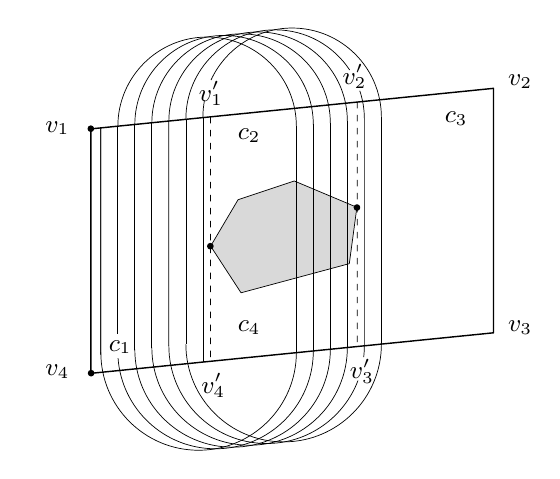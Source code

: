 
\definecolor{cD9D9D9}{RGB}{217,217,217}
\small

\def \globalscale {1.1}
\begin{tikzpicture}[y=0.80pt, x=0.80pt, yscale=-\globalscale, xscale=\globalscale, inner sep=0pt, outer sep=0pt]
\path[draw=black,line join=round,line width=0.512pt] (18.658,41.575) -- (183.987,24.928) -- (183.987,125.307) -- (18.658,141.954) -- (18.658,41.575) -- cycle;



\path[draw=black,fill=black,line join=round,line width=0.512pt] (18.644,40.437) .. controls (19.232,40.437) and (19.709,40.914) .. (19.709,41.503) .. controls (19.709,42.091) and (19.232,42.568) .. (18.644,42.568) .. controls (18.056,42.568) and (17.579,42.091) .. (17.579,41.503) .. controls (17.579,40.914) and (18.056,40.437) .. (18.644,40.437) -- cycle;



\path[draw=black,fill=cD9D9D9,line join=round,line width=0.256pt] (67.836,89.716) -- (79.101,70.652) -- (102.188,62.966) -- (127.894,73.776) -- (124.775,96.912) -- (80.321,108.871) -- (67.836,89.716) -- cycle;



\path[draw=black,fill=black,line join=round,line width=0.512pt] (18.758,140.809) .. controls (19.346,140.809) and (19.823,141.286) .. (19.823,141.874) .. controls (19.823,142.462) and (19.346,142.939) .. (18.758,142.939) .. controls (18.169,142.939) and (17.692,142.462) .. (17.692,141.874) .. controls (17.692,141.286) and (18.169,140.809) .. (18.758,140.809) -- cycle;



\path[cm={{1.0,0.0,0.0,1.0,(0.0,44.0)}}] (0.0,0.0) node[above right] () {$v_1$};



\path[cm={{1.0,0.0,0.0,1.0,(0.0,144.0)}}] (0.0,0.0) node[above right] () {$v_4$};



\path[cm={{1.0,0.0,0.0,1.0,(190.0,25.0)}}] (0.0,0.0) node[above right] () {$v_2$};



\path[cm={{1.0,0.0,0.0,1.0,(190.0,126.0)}}] (0.0,0.0) node[above right] () {$v_3$};



\path[fill=black,line join=round,line width=0.256pt] (67.951,41.968) -- (67.951,44.635) -- (67.631,44.635) -- (67.631,41.968) -- (67.951,41.968) -- cycle(67.951,47.302) -- (67.951,49.968) -- (67.631,49.968) -- (67.631,47.302) -- (67.951,47.302) -- cycle(67.951,52.635) -- (67.951,55.302) -- (67.631,55.302) -- (67.631,52.635) -- (67.951,52.635) -- cycle(67.951,57.968) -- (67.951,60.635) -- (67.631,60.635) -- (67.631,57.968) -- (67.951,57.968) -- cycle(67.951,63.302) -- (67.951,65.969) -- (67.631,65.969) -- (67.631,63.302) -- (67.951,63.302) -- cycle(67.951,68.635) -- (67.951,71.302) -- (67.631,71.302) -- (67.631,68.635) -- (67.951,68.635) -- cycle(67.951,73.969) -- (67.951,76.635) -- (67.631,76.635) -- (67.631,73.969) -- (67.951,73.969) -- cycle(67.951,79.302) -- (67.951,81.969) -- (67.631,81.969) -- (67.631,79.302) -- (67.951,79.302) -- cycle(67.951,84.635) -- (67.951,87.302) -- (67.631,87.302) -- (67.631,84.635) -- (67.951,84.635) -- cycle(67.951,89.969) -- (67.951,92.635) -- (67.631,92.635) -- (67.631,89.969) -- (67.951,89.969) -- cycle(67.951,95.302) -- (67.951,97.969) -- (67.631,97.969) -- (67.631,95.302) -- (67.951,95.302) -- cycle(67.951,100.635) -- (67.951,103.302) -- (67.631,103.302) -- (67.631,100.635) -- (67.951,100.635) -- cycle(67.951,105.969) -- (67.951,108.635) -- (67.631,108.635) -- (67.631,105.969) -- (67.951,105.969) -- cycle(67.951,111.302) -- (67.951,113.969) -- (67.631,113.969) -- (67.631,111.302) -- (67.951,111.302) -- cycle(67.951,116.635) -- (67.951,119.302) -- (67.631,119.302) -- (67.631,116.635) -- (67.951,116.635) -- cycle(67.951,121.969) -- (67.951,124.635) -- (67.631,124.635) -- (67.631,121.969) -- (67.951,121.969) -- cycle(67.951,127.302) -- (67.951,129.969) -- (67.631,129.969) -- (67.631,127.302) -- (67.951,127.302) -- cycle(67.951,132.635) -- (67.951,135.302) -- (67.631,135.302) -- (67.631,132.635) -- (67.951,132.635) -- cycle(67.951,36.635) -- (67.951,39.302) -- (67.631,39.302) -- (67.631,36.635) -- (67.951,36.635) -- cycle;



\path[draw=black,fill=black,line join=round,line width=0.512pt] (67.72,88.681) .. controls (68.308,88.681) and (68.785,89.158) .. (68.785,89.746) .. controls (68.785,90.335) and (68.308,90.812) .. (67.72,90.812) .. controls (67.131,90.812) and (66.654,90.335) .. (66.654,89.746) .. controls (66.654,89.158) and (67.131,88.681) .. (67.72,88.681) -- cycle;



\path[fill=black,line join=round,line width=0.256pt] (128.157,35.835) -- (128.157,38.502) -- (127.837,38.502) -- (127.837,35.835) -- (128.157,35.835) -- cycle(128.157,41.169) -- (128.157,43.835) -- (127.837,43.835) -- (127.837,41.169) -- (128.157,41.169) -- cycle(128.157,46.502) -- (128.157,49.169) -- (127.837,49.169) -- (127.837,46.502) -- (128.157,46.502) -- cycle(128.157,51.835) -- (128.157,54.502) -- (127.837,54.502) -- (127.837,51.835) -- (128.157,51.835) -- cycle(128.157,57.169) -- (128.157,59.835) -- (127.837,59.835) -- (127.837,57.169) -- (128.157,57.169) -- cycle(128.157,62.502) -- (128.157,65.169) -- (127.837,65.169) -- (127.837,62.502) -- (128.157,62.502) -- cycle(128.157,67.835) -- (128.157,70.502) -- (127.837,70.502) -- (127.837,67.835) -- (128.157,67.835) -- cycle(128.157,73.169) -- (128.157,75.835) -- (127.837,75.835) -- (127.837,73.169) -- (128.157,73.169) -- cycle(128.157,78.502) -- (128.157,81.169) -- (127.837,81.169) -- (127.837,78.502) -- (128.157,78.502) -- cycle(128.157,83.835) -- (128.157,86.502) -- (127.837,86.502) -- (127.837,83.835) -- (128.157,83.835) -- cycle(128.157,89.169) -- (128.157,91.835) -- (127.837,91.835) -- (127.837,89.169) -- (128.157,89.169) -- cycle(128.157,94.502) -- (128.157,97.169) -- (127.837,97.169) -- (127.837,94.502) -- (128.157,94.502) -- cycle(128.157,99.835) -- (128.157,102.502) -- (127.837,102.502) -- (127.837,99.835) -- (128.157,99.835) -- cycle(128.157,105.169) -- (128.157,107.835) -- (127.837,107.835) -- (127.837,105.169) -- (128.157,105.169) -- cycle(128.157,110.502) -- (128.157,113.169) -- (127.837,113.169) -- (127.837,110.502) -- (128.157,110.502) -- cycle(128.157,115.835) -- (128.157,118.502) -- (127.837,118.502) -- (127.837,115.835) -- (128.157,115.835) -- cycle(128.157,121.169) -- (128.157,123.835) -- (127.837,123.835) -- (127.837,121.169) -- (128.157,121.169) -- cycle(128.157,126.502) -- (128.157,129.169) -- (127.837,129.169) -- (127.837,126.502) -- (128.157,126.502) -- cycle(128.157,30.502) -- (128.157,33.169) -- (127.837,33.169) -- (127.837,30.502) -- (128.157,30.502) -- cycle;



\path[draw=black,fill=black,line join=round,line width=0.512pt] (127.925,72.799) .. controls (128.513,72.799) and (128.99,73.276) .. (128.99,73.864) .. controls (128.99,74.453) and (128.513,74.93) .. (127.925,74.93) .. controls (127.337,74.93) and (126.86,74.453) .. (126.86,73.864) .. controls (126.86,73.276) and (127.337,72.799) .. (127.925,72.799) -- cycle;



\path[cm={{1.0,0.0,0.0,1.0,(63.0,32.0)}}] (0.0,0.0) node[above right] () {$v_1'$};



\path[cm={{1.0,0.0,0.0,1.0,(64.0,152.0)}}] (0.0,0.0) node[above right] () {$v_4'$};



\path[cm={{1.0,0.0,0.0,1.0,(122.0,25.0)}}] (0.0,0.0) node[above right] () {$v_2'$};



\path[cm={{1.0,0.0,0.0,1.0,(125.0,146.0)}}] (0.0,0.0) node[above right] () {$v_3'$};



\path[cm={{1.0,0.0,0.0,1.0,(26.0,134.0)}}] (0.0,0.0) node[above right] () {$c_1$};



\path[cm={{1.0,0.0,0.0,1.0,(79.0,47.0)}}] (0.0,0.0) node[above right] () {$c_2$};



\path[cm={{1.0,0.0,0.0,1.0,(164.0,40.0)}}] (0.0,0.0) node[above right] () {$c_3$};



\path[cm={{1.0,0.0,0.0,1.0,(79.0,126.0)}}] (0.0,0.0) node[above right] () {$c_4$};



\path[draw=black,line join=round,line width=0.256pt] (22.753,41.042) -- (22.752,134.295);



\path[draw=black,line join=round,line width=0.256pt] (29.741,40.508) .. controls (29.741,20.268) and (46.15,3.859) .. (66.39,3.859) .. controls (86.63,3.859) and (103.039,20.268) .. (103.039,40.508);



\path[draw=black,line join=round,line width=0.256pt] (103.039,133.388) .. controls (103.039,155.558) and (85.066,173.531) .. (62.896,173.531) .. controls (40.725,173.531) and (22.753,155.558) .. (22.753,133.388);



\path[draw=black,line join=round,line width=0.256pt] (29.712,40.445) -- (29.712,125.677);



\path[draw=black,line join=round,line width=0.256pt] (103.039,40.4) -- (103.039,118.231);



\path[draw=black,line join=round,line width=0.256pt] (103.039,118.118) -- (103.039,133.546);



\path[draw=black,line join=round,line width=0.256pt] (43.689,38.873) -- (43.689,131.42);



\path[draw=black,line join=round,line width=0.256pt] (50.677,38.355) -- (50.678,130.701);



\path[draw=black,line join=round,line width=0.256pt] (57.666,37.687) -- (57.666,130.034);



\path[draw=black,line join=round,line width=0.256pt] (64.654,37.072) -- (64.654,137.121);



\path[draw=black,line join=round,line width=0.256pt] (109.999,132.786) .. controls (109.999,154.957) and (92.026,172.929) .. (69.856,172.929) .. controls (48.662,172.929) and (31.305,156.507) .. (29.816,135.691);



\path[draw=black,line join=round,line width=0.256pt] (109.999,39.548) -- (109.999,132.694);



\path[draw=black,line join=round,line width=0.256pt] (36.701,39.852) .. controls (36.701,19.611) and (53.11,3.202) .. (73.35,3.202) .. controls (93.59,3.202) and (109.999,19.611) .. (109.999,39.852);



\path[draw=black,line join=round,line width=0.256pt] (36.701,39.807) -- (36.701,132.259);



\path[draw=black,line join=round,line width=0.256pt] (22.753,41.042) -- (22.752,134.295);



\path[draw=black,line join=round,line width=0.256pt] (116.987,39.051) -- (116.987,132.197);



\path[draw=black,line join=round,line width=0.256pt] (43.689,39.203) .. controls (43.689,18.963) and (60.098,2.554) .. (80.338,2.554) .. controls (100.578,2.554) and (116.987,18.963) .. (116.987,39.203);



\path[draw=black,line join=round,line width=0.256pt] (123.975,38.233) -- (123.975,131.378);



\path[draw=black,line join=round,line width=0.256pt] (50.677,38.431) .. controls (50.677,18.191) and (67.086,1.782) .. (87.326,1.782) .. controls (107.566,1.782) and (123.975,18.191) .. (123.975,38.431);



\path[draw=black,line join=round,line width=0.256pt] (116.987,132.124) .. controls (116.987,154.294) and (99.014,172.267) .. (76.844,172.267) .. controls (54.674,172.267) and (36.701,154.294) .. (36.701,132.124);



\path[draw=black,line join=round,line width=0.256pt] (123.975,131.324) .. controls (123.975,153.495) and (106.003,171.468) .. (83.832,171.468) .. controls (61.662,171.468) and (43.689,153.495) .. (43.689,131.324);



\path[draw=black,line join=round,line width=0.256pt] (130.964,130.619) .. controls (130.964,132.199) and (130.872,133.759) .. (130.695,135.292);



\path[draw=black,line join=round,line width=0.256pt] (128.335,144.936) .. controls (122.569,160.038) and (107.947,170.762) .. (90.821,170.762) .. controls (68.65,170.762) and (50.677,152.789) .. (50.677,130.619);



\path[draw=black,line join=round,line width=0.256pt] (130.963,37.486) -- (130.964,130.632);



\path[draw=black,line join=round,line width=0.256pt] (57.666,37.549) .. controls (57.666,17.309) and (74.075,0.9) .. (94.315,0.9) .. controls (107.101,0.9) and (118.358,7.449) .. (124.916,17.374);



\path[draw=black,line join=round,line width=0.256pt] (129.082,25.926) .. controls (130.303,29.578) and (130.964,33.486) .. (130.964,37.549);



\path[draw=black,line join=round,line width=0.256pt] (137.952,129.953) .. controls (137.952,152.124) and (119.979,170.096) .. (97.809,170.096) .. controls (75.638,170.096) and (57.666,152.124) .. (57.666,129.953);



\path[draw=black,line join=round,line width=0.256pt] (137.952,36.742) -- (137.952,129.888);



\path[draw=black,line join=round,line width=0.256pt] (64.654,36.809) .. controls (64.654,34.426) and (64.882,32.095) .. (65.316,29.84);



\path[draw=black,line join=round,line width=0.256pt] (67.975,21.544) .. controls (73.765,8.924) and (86.511,0.16) .. (101.303,0.16) .. controls (121.543,0.16) and (137.952,16.569) .. (137.952,36.809);




\end{tikzpicture}

